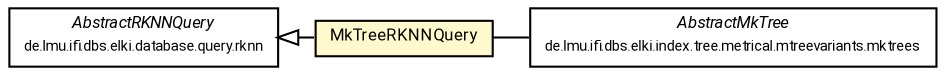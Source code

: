 #!/usr/local/bin/dot
#
# Class diagram 
# Generated by UMLGraph version R5_7_2-60-g0e99a6 (http://www.spinellis.gr/umlgraph/)
#

digraph G {
	graph [fontnames="svg"]
	edge [fontname="Roboto",fontsize=7,labelfontname="Roboto",labelfontsize=7,color="black"];
	node [fontname="Roboto",fontcolor="black",fontsize=8,shape=plaintext,margin=0,width=0,height=0];
	nodesep=0.15;
	ranksep=0.25;
	rankdir=LR;
	// de.lmu.ifi.dbs.elki.database.query.rknn.AbstractRKNNQuery<O>
	c7118698 [label=<<table title="de.lmu.ifi.dbs.elki.database.query.rknn.AbstractRKNNQuery" border="0" cellborder="1" cellspacing="0" cellpadding="2" href="../../../../../database/query/rknn/AbstractRKNNQuery.html" target="_parent">
		<tr><td><table border="0" cellspacing="0" cellpadding="1">
		<tr><td align="center" balign="center"> <font face="Roboto"><i>AbstractRKNNQuery</i></font> </td></tr>
		<tr><td align="center" balign="center"> <font face="Roboto" point-size="7.0">de.lmu.ifi.dbs.elki.database.query.rknn</font> </td></tr>
		</table></td></tr>
		</table>>, URL="../../../../../database/query/rknn/AbstractRKNNQuery.html"];
	// de.lmu.ifi.dbs.elki.index.tree.metrical.mtreevariants.query.MkTreeRKNNQuery<O>
	c7118856 [label=<<table title="de.lmu.ifi.dbs.elki.index.tree.metrical.mtreevariants.query.MkTreeRKNNQuery" border="0" cellborder="1" cellspacing="0" cellpadding="2" bgcolor="lemonChiffon" href="MkTreeRKNNQuery.html" target="_parent">
		<tr><td><table border="0" cellspacing="0" cellpadding="1">
		<tr><td align="center" balign="center"> <font face="Roboto">MkTreeRKNNQuery</font> </td></tr>
		</table></td></tr>
		</table>>, URL="MkTreeRKNNQuery.html"];
	// de.lmu.ifi.dbs.elki.index.tree.metrical.mtreevariants.mktrees.AbstractMkTree<O, N extends de.lmu.ifi.dbs.elki.index.tree.metrical.mtreevariants.AbstractMTreeNode<O, N, E>, E extends de.lmu.ifi.dbs.elki.index.tree.metrical.mtreevariants.MTreeEntry, S extends de.lmu.ifi.dbs.elki.index.tree.metrical.mtreevariants.MTreeSettings<O, N, E>>
	c7118889 [label=<<table title="de.lmu.ifi.dbs.elki.index.tree.metrical.mtreevariants.mktrees.AbstractMkTree" border="0" cellborder="1" cellspacing="0" cellpadding="2" href="../mktrees/AbstractMkTree.html" target="_parent">
		<tr><td><table border="0" cellspacing="0" cellpadding="1">
		<tr><td align="center" balign="center"> <font face="Roboto"><i>AbstractMkTree</i></font> </td></tr>
		<tr><td align="center" balign="center"> <font face="Roboto" point-size="7.0">de.lmu.ifi.dbs.elki.index.tree.metrical.mtreevariants.mktrees</font> </td></tr>
		</table></td></tr>
		</table>>, URL="../mktrees/AbstractMkTree.html"];
	// de.lmu.ifi.dbs.elki.index.tree.metrical.mtreevariants.query.MkTreeRKNNQuery<O> extends de.lmu.ifi.dbs.elki.database.query.rknn.AbstractRKNNQuery<O>
	c7118698 -> c7118856 [arrowtail=empty,dir=back,weight=10];
	// de.lmu.ifi.dbs.elki.index.tree.metrical.mtreevariants.query.MkTreeRKNNQuery<O> assoc de.lmu.ifi.dbs.elki.index.tree.metrical.mtreevariants.mktrees.AbstractMkTree<O, N extends de.lmu.ifi.dbs.elki.index.tree.metrical.mtreevariants.AbstractMTreeNode<O, N, E>, E extends de.lmu.ifi.dbs.elki.index.tree.metrical.mtreevariants.MTreeEntry, S extends de.lmu.ifi.dbs.elki.index.tree.metrical.mtreevariants.MTreeSettings<O, N, E>>
	c7118856 -> c7118889 [arrowhead=none,weight=2];
}

